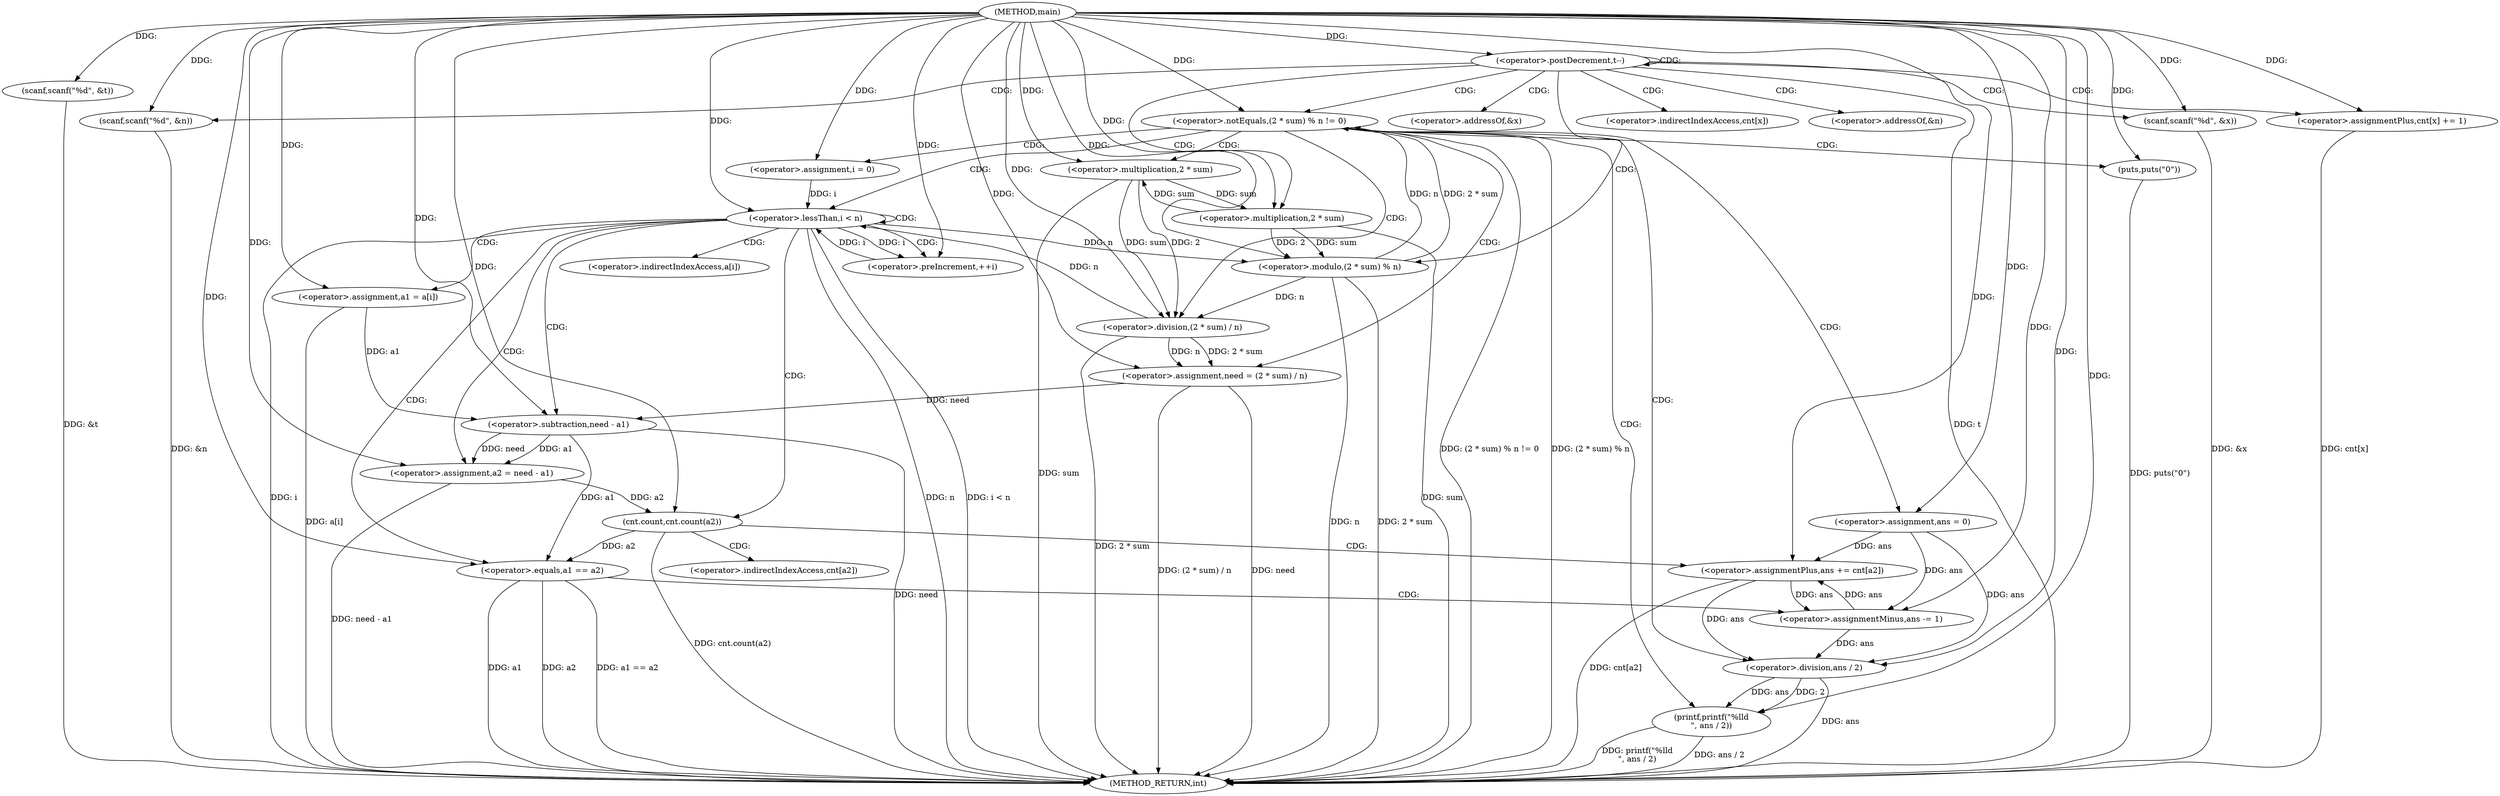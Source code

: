 digraph "main" {  
"1000101" [label = "(METHOD,main)" ]
"1000197" [label = "(METHOD_RETURN,int)" ]
"1000104" [label = "(scanf,scanf(\"%d\", &t))" ]
"1000109" [label = "(<operator>.postDecrement,t--)" ]
"1000113" [label = "(scanf,scanf(\"%d\", &n))" ]
"1000143" [label = "(<operator>.assignment,need = (2 * sum) / n)" ]
"1000151" [label = "(<operator>.assignment,ans = 0)" ]
"1000192" [label = "(printf,printf(\"%lld\n\", ans / 2))" ]
"1000121" [label = "(scanf,scanf(\"%d\", &x))" ]
"1000125" [label = "(<operator>.assignmentPlus,cnt[x] += 1)" ]
"1000131" [label = "(<operator>.notEquals,(2 * sum) % n != 0)" ]
"1000156" [label = "(<operator>.assignment,i = 0)" ]
"1000159" [label = "(<operator>.lessThan,i < n)" ]
"1000162" [label = "(<operator>.preIncrement,++i)" ]
"1000139" [label = "(puts,puts(\"0\"))" ]
"1000145" [label = "(<operator>.division,(2 * sum) / n)" ]
"1000166" [label = "(<operator>.assignment,a1 = a[i])" ]
"1000172" [label = "(<operator>.assignment,a2 = need - a1)" ]
"1000194" [label = "(<operator>.division,ans / 2)" ]
"1000132" [label = "(<operator>.modulo,(2 * sum) % n)" ]
"1000146" [label = "(<operator>.multiplication,2 * sum)" ]
"1000178" [label = "(cnt.count,cnt.count(a2))" ]
"1000180" [label = "(<operator>.assignmentPlus,ans += cnt[a2])" ]
"1000186" [label = "(<operator>.equals,a1 == a2)" ]
"1000189" [label = "(<operator>.assignmentMinus,ans -= 1)" ]
"1000133" [label = "(<operator>.multiplication,2 * sum)" ]
"1000174" [label = "(<operator>.subtraction,need - a1)" ]
"1000115" [label = "(<operator>.addressOf,&n)" ]
"1000123" [label = "(<operator>.addressOf,&x)" ]
"1000126" [label = "(<operator>.indirectIndexAccess,cnt[x])" ]
"1000168" [label = "(<operator>.indirectIndexAccess,a[i])" ]
"1000182" [label = "(<operator>.indirectIndexAccess,cnt[a2])" ]
  "1000104" -> "1000197"  [ label = "DDG: &t"] 
  "1000109" -> "1000197"  [ label = "DDG: t"] 
  "1000113" -> "1000197"  [ label = "DDG: &n"] 
  "1000121" -> "1000197"  [ label = "DDG: &x"] 
  "1000125" -> "1000197"  [ label = "DDG: cnt[x]"] 
  "1000133" -> "1000197"  [ label = "DDG: sum"] 
  "1000132" -> "1000197"  [ label = "DDG: 2 * sum"] 
  "1000132" -> "1000197"  [ label = "DDG: n"] 
  "1000131" -> "1000197"  [ label = "DDG: (2 * sum) % n"] 
  "1000131" -> "1000197"  [ label = "DDG: (2 * sum) % n != 0"] 
  "1000143" -> "1000197"  [ label = "DDG: need"] 
  "1000146" -> "1000197"  [ label = "DDG: sum"] 
  "1000145" -> "1000197"  [ label = "DDG: 2 * sum"] 
  "1000143" -> "1000197"  [ label = "DDG: (2 * sum) / n"] 
  "1000159" -> "1000197"  [ label = "DDG: i"] 
  "1000159" -> "1000197"  [ label = "DDG: n"] 
  "1000159" -> "1000197"  [ label = "DDG: i < n"] 
  "1000194" -> "1000197"  [ label = "DDG: ans"] 
  "1000192" -> "1000197"  [ label = "DDG: ans / 2"] 
  "1000192" -> "1000197"  [ label = "DDG: printf(\"%lld\n\", ans / 2)"] 
  "1000166" -> "1000197"  [ label = "DDG: a[i]"] 
  "1000174" -> "1000197"  [ label = "DDG: need"] 
  "1000172" -> "1000197"  [ label = "DDG: need - a1"] 
  "1000178" -> "1000197"  [ label = "DDG: cnt.count(a2)"] 
  "1000180" -> "1000197"  [ label = "DDG: cnt[a2]"] 
  "1000186" -> "1000197"  [ label = "DDG: a1"] 
  "1000186" -> "1000197"  [ label = "DDG: a2"] 
  "1000186" -> "1000197"  [ label = "DDG: a1 == a2"] 
  "1000139" -> "1000197"  [ label = "DDG: puts(\"0\")"] 
  "1000101" -> "1000104"  [ label = "DDG: "] 
  "1000101" -> "1000109"  [ label = "DDG: "] 
  "1000101" -> "1000113"  [ label = "DDG: "] 
  "1000145" -> "1000143"  [ label = "DDG: 2 * sum"] 
  "1000145" -> "1000143"  [ label = "DDG: n"] 
  "1000101" -> "1000151"  [ label = "DDG: "] 
  "1000101" -> "1000121"  [ label = "DDG: "] 
  "1000101" -> "1000125"  [ label = "DDG: "] 
  "1000101" -> "1000143"  [ label = "DDG: "] 
  "1000101" -> "1000156"  [ label = "DDG: "] 
  "1000101" -> "1000192"  [ label = "DDG: "] 
  "1000194" -> "1000192"  [ label = "DDG: ans"] 
  "1000194" -> "1000192"  [ label = "DDG: 2"] 
  "1000132" -> "1000131"  [ label = "DDG: 2 * sum"] 
  "1000132" -> "1000131"  [ label = "DDG: n"] 
  "1000101" -> "1000131"  [ label = "DDG: "] 
  "1000146" -> "1000145"  [ label = "DDG: sum"] 
  "1000146" -> "1000145"  [ label = "DDG: 2"] 
  "1000132" -> "1000145"  [ label = "DDG: n"] 
  "1000101" -> "1000145"  [ label = "DDG: "] 
  "1000156" -> "1000159"  [ label = "DDG: i"] 
  "1000162" -> "1000159"  [ label = "DDG: i"] 
  "1000101" -> "1000159"  [ label = "DDG: "] 
  "1000145" -> "1000159"  [ label = "DDG: n"] 
  "1000159" -> "1000162"  [ label = "DDG: i"] 
  "1000101" -> "1000162"  [ label = "DDG: "] 
  "1000174" -> "1000172"  [ label = "DDG: a1"] 
  "1000174" -> "1000172"  [ label = "DDG: need"] 
  "1000151" -> "1000194"  [ label = "DDG: ans"] 
  "1000180" -> "1000194"  [ label = "DDG: ans"] 
  "1000189" -> "1000194"  [ label = "DDG: ans"] 
  "1000101" -> "1000194"  [ label = "DDG: "] 
  "1000133" -> "1000132"  [ label = "DDG: sum"] 
  "1000133" -> "1000132"  [ label = "DDG: 2"] 
  "1000159" -> "1000132"  [ label = "DDG: n"] 
  "1000101" -> "1000132"  [ label = "DDG: "] 
  "1000101" -> "1000139"  [ label = "DDG: "] 
  "1000101" -> "1000146"  [ label = "DDG: "] 
  "1000133" -> "1000146"  [ label = "DDG: sum"] 
  "1000101" -> "1000166"  [ label = "DDG: "] 
  "1000101" -> "1000172"  [ label = "DDG: "] 
  "1000101" -> "1000189"  [ label = "DDG: "] 
  "1000101" -> "1000133"  [ label = "DDG: "] 
  "1000146" -> "1000133"  [ label = "DDG: sum"] 
  "1000143" -> "1000174"  [ label = "DDG: need"] 
  "1000101" -> "1000174"  [ label = "DDG: "] 
  "1000166" -> "1000174"  [ label = "DDG: a1"] 
  "1000172" -> "1000178"  [ label = "DDG: a2"] 
  "1000101" -> "1000178"  [ label = "DDG: "] 
  "1000151" -> "1000180"  [ label = "DDG: ans"] 
  "1000189" -> "1000180"  [ label = "DDG: ans"] 
  "1000101" -> "1000180"  [ label = "DDG: "] 
  "1000174" -> "1000186"  [ label = "DDG: a1"] 
  "1000101" -> "1000186"  [ label = "DDG: "] 
  "1000178" -> "1000186"  [ label = "DDG: a2"] 
  "1000151" -> "1000189"  [ label = "DDG: ans"] 
  "1000180" -> "1000189"  [ label = "DDG: ans"] 
  "1000109" -> "1000125"  [ label = "CDG: "] 
  "1000109" -> "1000109"  [ label = "CDG: "] 
  "1000109" -> "1000133"  [ label = "CDG: "] 
  "1000109" -> "1000121"  [ label = "CDG: "] 
  "1000109" -> "1000131"  [ label = "CDG: "] 
  "1000109" -> "1000113"  [ label = "CDG: "] 
  "1000109" -> "1000126"  [ label = "CDG: "] 
  "1000109" -> "1000132"  [ label = "CDG: "] 
  "1000109" -> "1000123"  [ label = "CDG: "] 
  "1000109" -> "1000115"  [ label = "CDG: "] 
  "1000131" -> "1000156"  [ label = "CDG: "] 
  "1000131" -> "1000139"  [ label = "CDG: "] 
  "1000131" -> "1000143"  [ label = "CDG: "] 
  "1000131" -> "1000159"  [ label = "CDG: "] 
  "1000131" -> "1000151"  [ label = "CDG: "] 
  "1000131" -> "1000145"  [ label = "CDG: "] 
  "1000131" -> "1000194"  [ label = "CDG: "] 
  "1000131" -> "1000192"  [ label = "CDG: "] 
  "1000131" -> "1000146"  [ label = "CDG: "] 
  "1000159" -> "1000174"  [ label = "CDG: "] 
  "1000159" -> "1000186"  [ label = "CDG: "] 
  "1000159" -> "1000166"  [ label = "CDG: "] 
  "1000159" -> "1000172"  [ label = "CDG: "] 
  "1000159" -> "1000168"  [ label = "CDG: "] 
  "1000159" -> "1000178"  [ label = "CDG: "] 
  "1000159" -> "1000159"  [ label = "CDG: "] 
  "1000159" -> "1000162"  [ label = "CDG: "] 
  "1000178" -> "1000182"  [ label = "CDG: "] 
  "1000178" -> "1000180"  [ label = "CDG: "] 
  "1000186" -> "1000189"  [ label = "CDG: "] 
}
